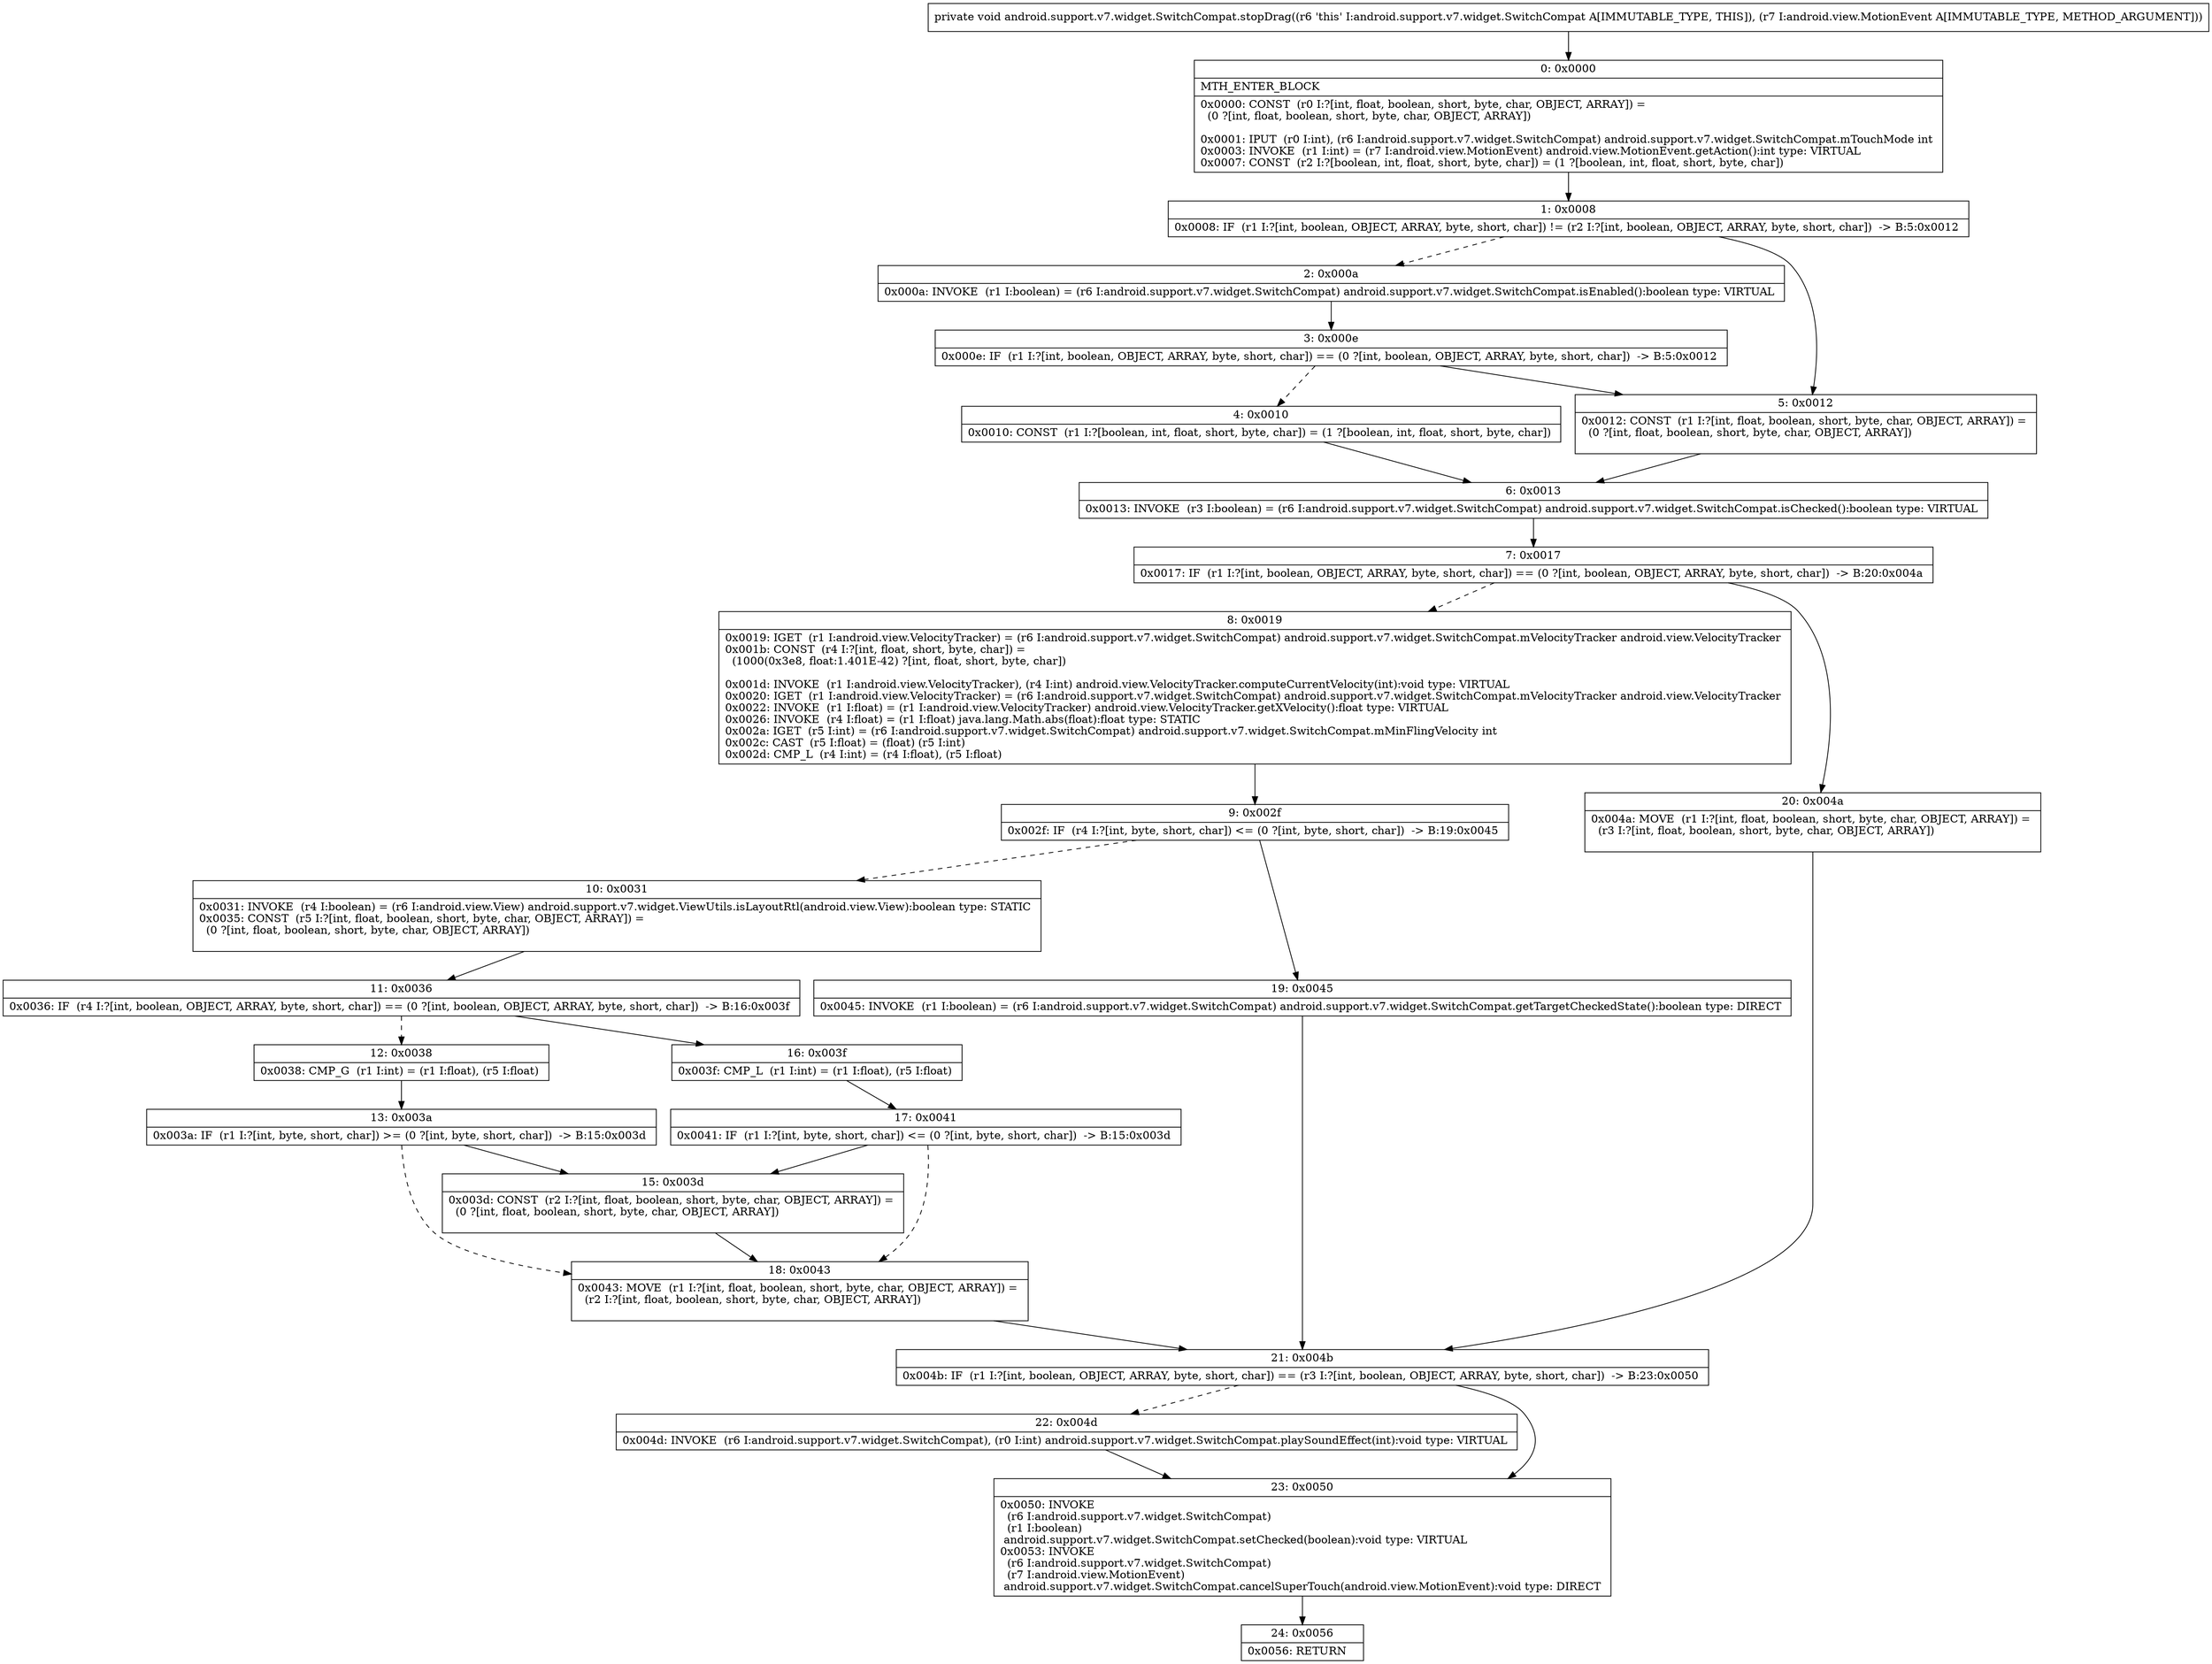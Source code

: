 digraph "CFG forandroid.support.v7.widget.SwitchCompat.stopDrag(Landroid\/view\/MotionEvent;)V" {
Node_0 [shape=record,label="{0\:\ 0x0000|MTH_ENTER_BLOCK\l|0x0000: CONST  (r0 I:?[int, float, boolean, short, byte, char, OBJECT, ARRAY]) = \l  (0 ?[int, float, boolean, short, byte, char, OBJECT, ARRAY])\l \l0x0001: IPUT  (r0 I:int), (r6 I:android.support.v7.widget.SwitchCompat) android.support.v7.widget.SwitchCompat.mTouchMode int \l0x0003: INVOKE  (r1 I:int) = (r7 I:android.view.MotionEvent) android.view.MotionEvent.getAction():int type: VIRTUAL \l0x0007: CONST  (r2 I:?[boolean, int, float, short, byte, char]) = (1 ?[boolean, int, float, short, byte, char]) \l}"];
Node_1 [shape=record,label="{1\:\ 0x0008|0x0008: IF  (r1 I:?[int, boolean, OBJECT, ARRAY, byte, short, char]) != (r2 I:?[int, boolean, OBJECT, ARRAY, byte, short, char])  \-\> B:5:0x0012 \l}"];
Node_2 [shape=record,label="{2\:\ 0x000a|0x000a: INVOKE  (r1 I:boolean) = (r6 I:android.support.v7.widget.SwitchCompat) android.support.v7.widget.SwitchCompat.isEnabled():boolean type: VIRTUAL \l}"];
Node_3 [shape=record,label="{3\:\ 0x000e|0x000e: IF  (r1 I:?[int, boolean, OBJECT, ARRAY, byte, short, char]) == (0 ?[int, boolean, OBJECT, ARRAY, byte, short, char])  \-\> B:5:0x0012 \l}"];
Node_4 [shape=record,label="{4\:\ 0x0010|0x0010: CONST  (r1 I:?[boolean, int, float, short, byte, char]) = (1 ?[boolean, int, float, short, byte, char]) \l}"];
Node_5 [shape=record,label="{5\:\ 0x0012|0x0012: CONST  (r1 I:?[int, float, boolean, short, byte, char, OBJECT, ARRAY]) = \l  (0 ?[int, float, boolean, short, byte, char, OBJECT, ARRAY])\l \l}"];
Node_6 [shape=record,label="{6\:\ 0x0013|0x0013: INVOKE  (r3 I:boolean) = (r6 I:android.support.v7.widget.SwitchCompat) android.support.v7.widget.SwitchCompat.isChecked():boolean type: VIRTUAL \l}"];
Node_7 [shape=record,label="{7\:\ 0x0017|0x0017: IF  (r1 I:?[int, boolean, OBJECT, ARRAY, byte, short, char]) == (0 ?[int, boolean, OBJECT, ARRAY, byte, short, char])  \-\> B:20:0x004a \l}"];
Node_8 [shape=record,label="{8\:\ 0x0019|0x0019: IGET  (r1 I:android.view.VelocityTracker) = (r6 I:android.support.v7.widget.SwitchCompat) android.support.v7.widget.SwitchCompat.mVelocityTracker android.view.VelocityTracker \l0x001b: CONST  (r4 I:?[int, float, short, byte, char]) = \l  (1000(0x3e8, float:1.401E\-42) ?[int, float, short, byte, char])\l \l0x001d: INVOKE  (r1 I:android.view.VelocityTracker), (r4 I:int) android.view.VelocityTracker.computeCurrentVelocity(int):void type: VIRTUAL \l0x0020: IGET  (r1 I:android.view.VelocityTracker) = (r6 I:android.support.v7.widget.SwitchCompat) android.support.v7.widget.SwitchCompat.mVelocityTracker android.view.VelocityTracker \l0x0022: INVOKE  (r1 I:float) = (r1 I:android.view.VelocityTracker) android.view.VelocityTracker.getXVelocity():float type: VIRTUAL \l0x0026: INVOKE  (r4 I:float) = (r1 I:float) java.lang.Math.abs(float):float type: STATIC \l0x002a: IGET  (r5 I:int) = (r6 I:android.support.v7.widget.SwitchCompat) android.support.v7.widget.SwitchCompat.mMinFlingVelocity int \l0x002c: CAST  (r5 I:float) = (float) (r5 I:int) \l0x002d: CMP_L  (r4 I:int) = (r4 I:float), (r5 I:float) \l}"];
Node_9 [shape=record,label="{9\:\ 0x002f|0x002f: IF  (r4 I:?[int, byte, short, char]) \<= (0 ?[int, byte, short, char])  \-\> B:19:0x0045 \l}"];
Node_10 [shape=record,label="{10\:\ 0x0031|0x0031: INVOKE  (r4 I:boolean) = (r6 I:android.view.View) android.support.v7.widget.ViewUtils.isLayoutRtl(android.view.View):boolean type: STATIC \l0x0035: CONST  (r5 I:?[int, float, boolean, short, byte, char, OBJECT, ARRAY]) = \l  (0 ?[int, float, boolean, short, byte, char, OBJECT, ARRAY])\l \l}"];
Node_11 [shape=record,label="{11\:\ 0x0036|0x0036: IF  (r4 I:?[int, boolean, OBJECT, ARRAY, byte, short, char]) == (0 ?[int, boolean, OBJECT, ARRAY, byte, short, char])  \-\> B:16:0x003f \l}"];
Node_12 [shape=record,label="{12\:\ 0x0038|0x0038: CMP_G  (r1 I:int) = (r1 I:float), (r5 I:float) \l}"];
Node_13 [shape=record,label="{13\:\ 0x003a|0x003a: IF  (r1 I:?[int, byte, short, char]) \>= (0 ?[int, byte, short, char])  \-\> B:15:0x003d \l}"];
Node_15 [shape=record,label="{15\:\ 0x003d|0x003d: CONST  (r2 I:?[int, float, boolean, short, byte, char, OBJECT, ARRAY]) = \l  (0 ?[int, float, boolean, short, byte, char, OBJECT, ARRAY])\l \l}"];
Node_16 [shape=record,label="{16\:\ 0x003f|0x003f: CMP_L  (r1 I:int) = (r1 I:float), (r5 I:float) \l}"];
Node_17 [shape=record,label="{17\:\ 0x0041|0x0041: IF  (r1 I:?[int, byte, short, char]) \<= (0 ?[int, byte, short, char])  \-\> B:15:0x003d \l}"];
Node_18 [shape=record,label="{18\:\ 0x0043|0x0043: MOVE  (r1 I:?[int, float, boolean, short, byte, char, OBJECT, ARRAY]) = \l  (r2 I:?[int, float, boolean, short, byte, char, OBJECT, ARRAY])\l \l}"];
Node_19 [shape=record,label="{19\:\ 0x0045|0x0045: INVOKE  (r1 I:boolean) = (r6 I:android.support.v7.widget.SwitchCompat) android.support.v7.widget.SwitchCompat.getTargetCheckedState():boolean type: DIRECT \l}"];
Node_20 [shape=record,label="{20\:\ 0x004a|0x004a: MOVE  (r1 I:?[int, float, boolean, short, byte, char, OBJECT, ARRAY]) = \l  (r3 I:?[int, float, boolean, short, byte, char, OBJECT, ARRAY])\l \l}"];
Node_21 [shape=record,label="{21\:\ 0x004b|0x004b: IF  (r1 I:?[int, boolean, OBJECT, ARRAY, byte, short, char]) == (r3 I:?[int, boolean, OBJECT, ARRAY, byte, short, char])  \-\> B:23:0x0050 \l}"];
Node_22 [shape=record,label="{22\:\ 0x004d|0x004d: INVOKE  (r6 I:android.support.v7.widget.SwitchCompat), (r0 I:int) android.support.v7.widget.SwitchCompat.playSoundEffect(int):void type: VIRTUAL \l}"];
Node_23 [shape=record,label="{23\:\ 0x0050|0x0050: INVOKE  \l  (r6 I:android.support.v7.widget.SwitchCompat)\l  (r1 I:boolean)\l android.support.v7.widget.SwitchCompat.setChecked(boolean):void type: VIRTUAL \l0x0053: INVOKE  \l  (r6 I:android.support.v7.widget.SwitchCompat)\l  (r7 I:android.view.MotionEvent)\l android.support.v7.widget.SwitchCompat.cancelSuperTouch(android.view.MotionEvent):void type: DIRECT \l}"];
Node_24 [shape=record,label="{24\:\ 0x0056|0x0056: RETURN   \l}"];
MethodNode[shape=record,label="{private void android.support.v7.widget.SwitchCompat.stopDrag((r6 'this' I:android.support.v7.widget.SwitchCompat A[IMMUTABLE_TYPE, THIS]), (r7 I:android.view.MotionEvent A[IMMUTABLE_TYPE, METHOD_ARGUMENT])) }"];
MethodNode -> Node_0;
Node_0 -> Node_1;
Node_1 -> Node_2[style=dashed];
Node_1 -> Node_5;
Node_2 -> Node_3;
Node_3 -> Node_4[style=dashed];
Node_3 -> Node_5;
Node_4 -> Node_6;
Node_5 -> Node_6;
Node_6 -> Node_7;
Node_7 -> Node_8[style=dashed];
Node_7 -> Node_20;
Node_8 -> Node_9;
Node_9 -> Node_10[style=dashed];
Node_9 -> Node_19;
Node_10 -> Node_11;
Node_11 -> Node_12[style=dashed];
Node_11 -> Node_16;
Node_12 -> Node_13;
Node_13 -> Node_15;
Node_13 -> Node_18[style=dashed];
Node_15 -> Node_18;
Node_16 -> Node_17;
Node_17 -> Node_15;
Node_17 -> Node_18[style=dashed];
Node_18 -> Node_21;
Node_19 -> Node_21;
Node_20 -> Node_21;
Node_21 -> Node_22[style=dashed];
Node_21 -> Node_23;
Node_22 -> Node_23;
Node_23 -> Node_24;
}

